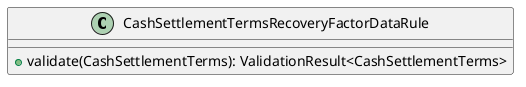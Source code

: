 @startuml

    class CashSettlementTermsRecoveryFactorDataRule [[CashSettlementTermsRecoveryFactorDataRule.html]] {
        +validate(CashSettlementTerms): ValidationResult<CashSettlementTerms>
    }

@enduml
